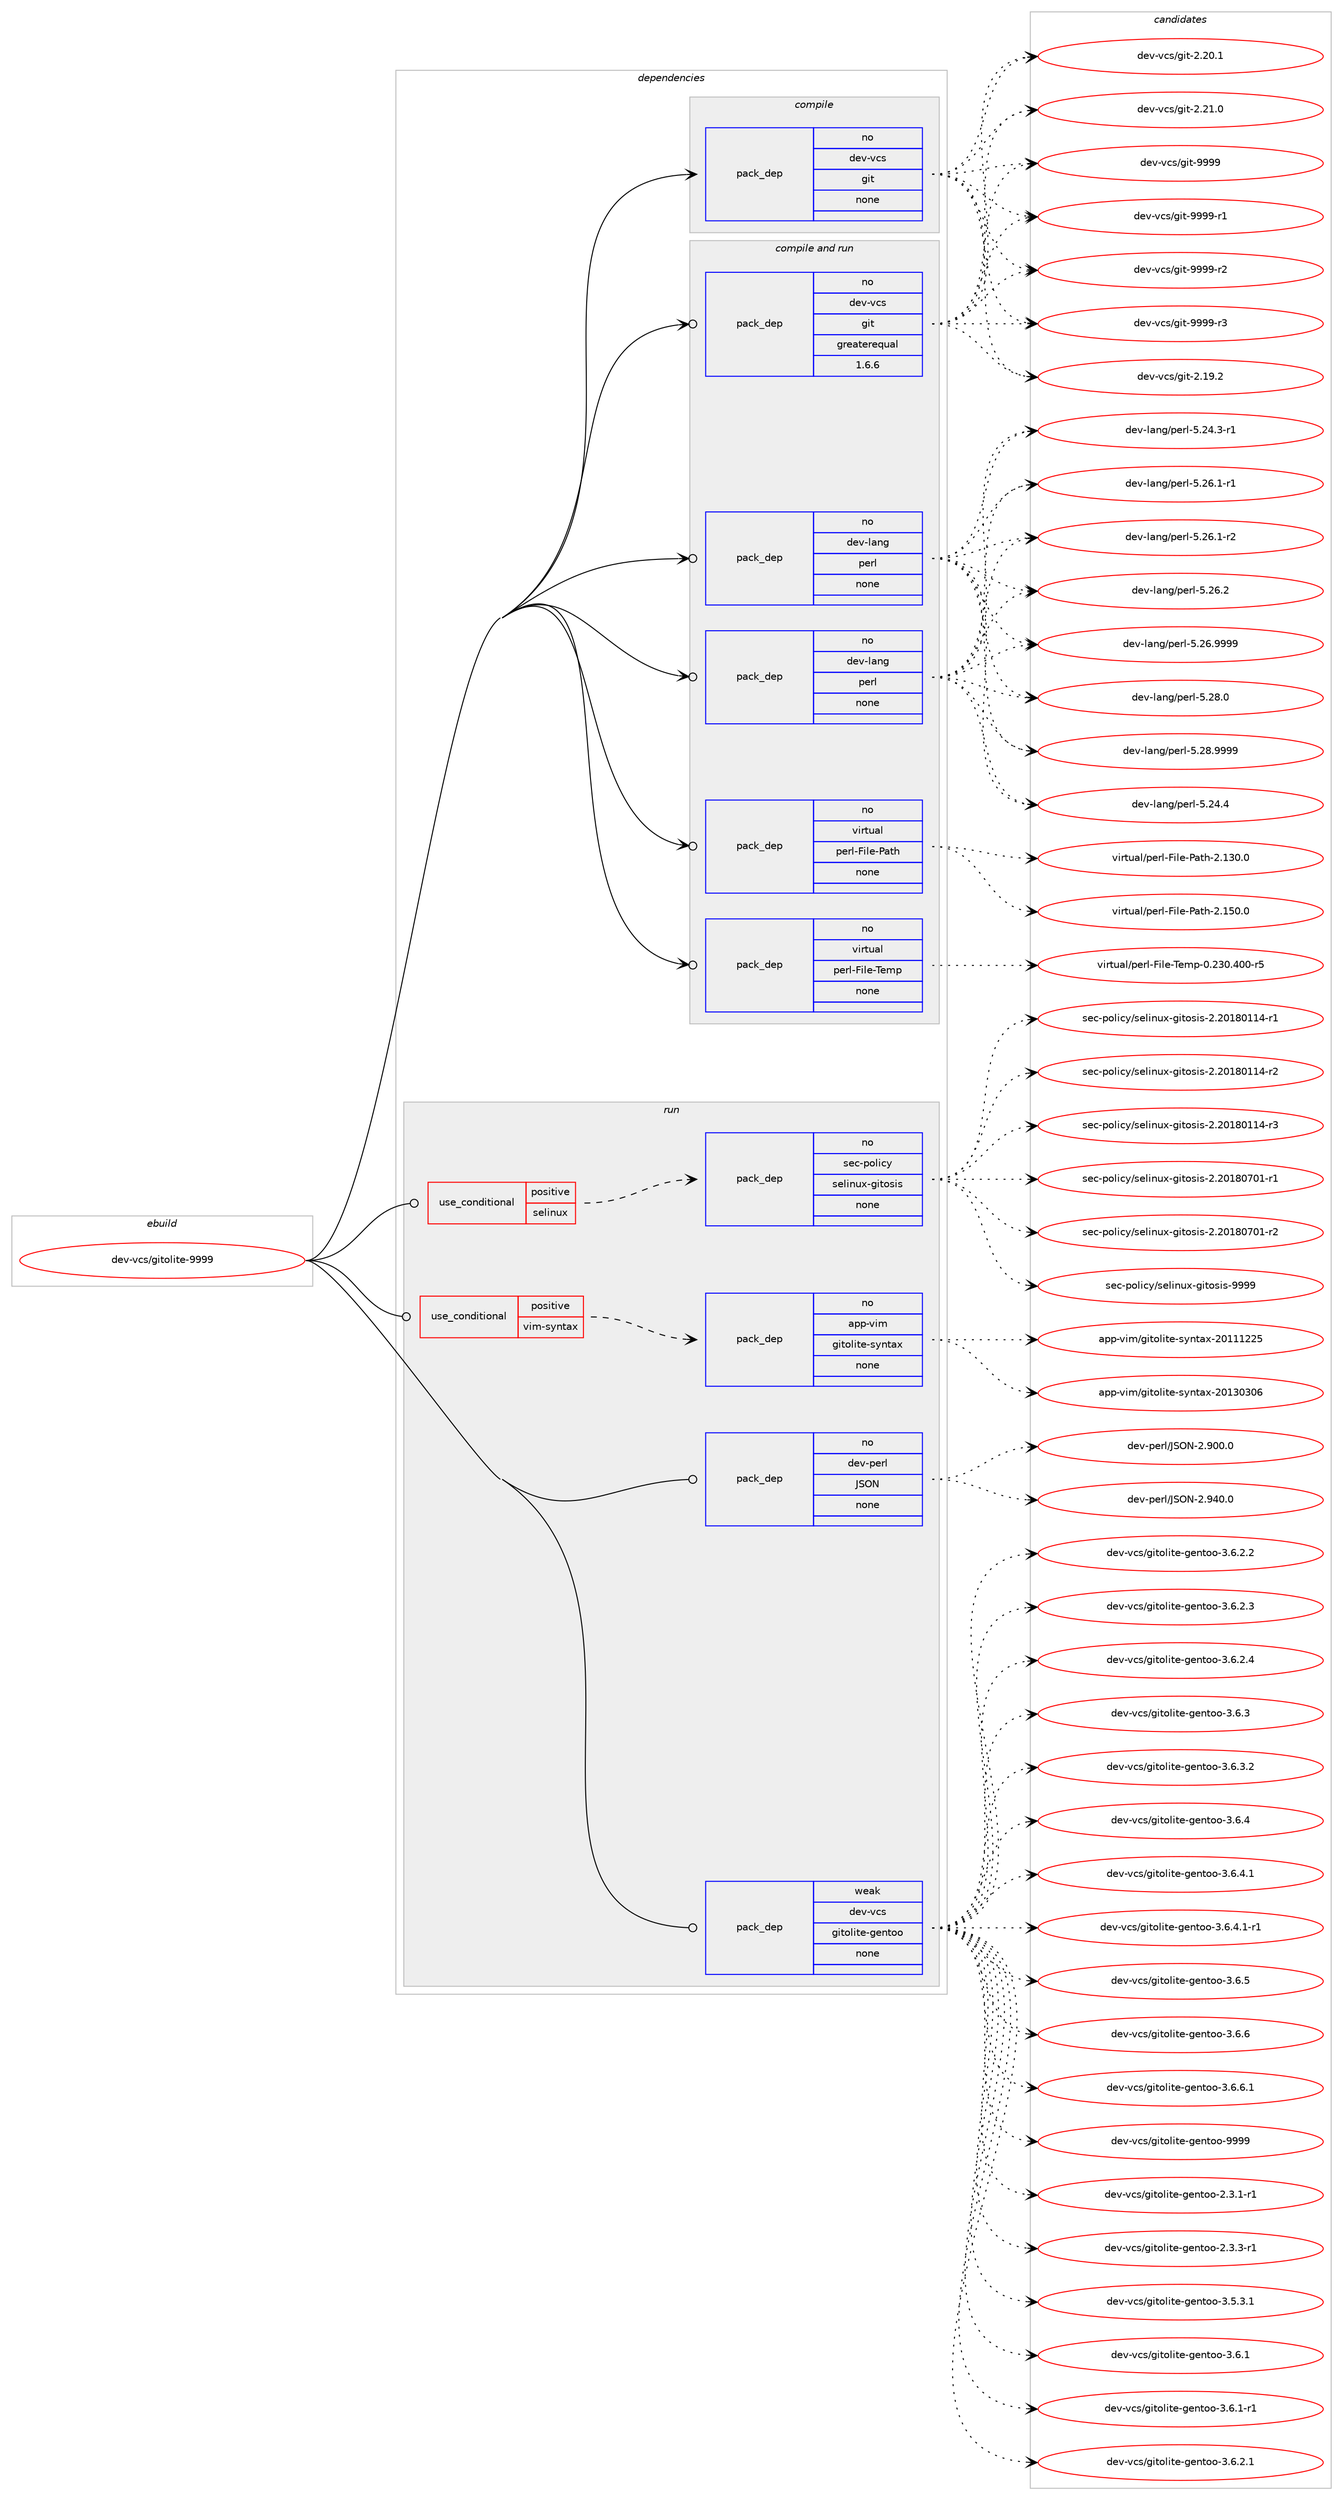 digraph prolog {

# *************
# Graph options
# *************

newrank=true;
concentrate=true;
compound=true;
graph [rankdir=LR,fontname=Helvetica,fontsize=10,ranksep=1.5];#, ranksep=2.5, nodesep=0.2];
edge  [arrowhead=vee];
node  [fontname=Helvetica,fontsize=10];

# **********
# The ebuild
# **********

subgraph cluster_leftcol {
color=gray;
rank=same;
label=<<i>ebuild</i>>;
id [label="dev-vcs/gitolite-9999", color=red, width=4, href="../dev-vcs/gitolite-9999.svg"];
}

# ****************
# The dependencies
# ****************

subgraph cluster_midcol {
color=gray;
label=<<i>dependencies</i>>;
subgraph cluster_compile {
fillcolor="#eeeeee";
style=filled;
label=<<i>compile</i>>;
subgraph pack1102329 {
dependency1551715 [label=<<TABLE BORDER="0" CELLBORDER="1" CELLSPACING="0" CELLPADDING="4" WIDTH="220"><TR><TD ROWSPAN="6" CELLPADDING="30">pack_dep</TD></TR><TR><TD WIDTH="110">no</TD></TR><TR><TD>dev-vcs</TD></TR><TR><TD>git</TD></TR><TR><TD>none</TD></TR><TR><TD></TD></TR></TABLE>>, shape=none, color=blue];
}
id:e -> dependency1551715:w [weight=20,style="solid",arrowhead="vee"];
}
subgraph cluster_compileandrun {
fillcolor="#eeeeee";
style=filled;
label=<<i>compile and run</i>>;
subgraph pack1102330 {
dependency1551716 [label=<<TABLE BORDER="0" CELLBORDER="1" CELLSPACING="0" CELLPADDING="4" WIDTH="220"><TR><TD ROWSPAN="6" CELLPADDING="30">pack_dep</TD></TR><TR><TD WIDTH="110">no</TD></TR><TR><TD>dev-lang</TD></TR><TR><TD>perl</TD></TR><TR><TD>none</TD></TR><TR><TD></TD></TR></TABLE>>, shape=none, color=blue];
}
id:e -> dependency1551716:w [weight=20,style="solid",arrowhead="odotvee"];
subgraph pack1102331 {
dependency1551717 [label=<<TABLE BORDER="0" CELLBORDER="1" CELLSPACING="0" CELLPADDING="4" WIDTH="220"><TR><TD ROWSPAN="6" CELLPADDING="30">pack_dep</TD></TR><TR><TD WIDTH="110">no</TD></TR><TR><TD>dev-lang</TD></TR><TR><TD>perl</TD></TR><TR><TD>none</TD></TR><TR><TD></TD></TR></TABLE>>, shape=none, color=blue];
}
id:e -> dependency1551717:w [weight=20,style="solid",arrowhead="odotvee"];
subgraph pack1102332 {
dependency1551718 [label=<<TABLE BORDER="0" CELLBORDER="1" CELLSPACING="0" CELLPADDING="4" WIDTH="220"><TR><TD ROWSPAN="6" CELLPADDING="30">pack_dep</TD></TR><TR><TD WIDTH="110">no</TD></TR><TR><TD>dev-vcs</TD></TR><TR><TD>git</TD></TR><TR><TD>greaterequal</TD></TR><TR><TD>1.6.6</TD></TR></TABLE>>, shape=none, color=blue];
}
id:e -> dependency1551718:w [weight=20,style="solid",arrowhead="odotvee"];
subgraph pack1102333 {
dependency1551719 [label=<<TABLE BORDER="0" CELLBORDER="1" CELLSPACING="0" CELLPADDING="4" WIDTH="220"><TR><TD ROWSPAN="6" CELLPADDING="30">pack_dep</TD></TR><TR><TD WIDTH="110">no</TD></TR><TR><TD>virtual</TD></TR><TR><TD>perl-File-Path</TD></TR><TR><TD>none</TD></TR><TR><TD></TD></TR></TABLE>>, shape=none, color=blue];
}
id:e -> dependency1551719:w [weight=20,style="solid",arrowhead="odotvee"];
subgraph pack1102334 {
dependency1551720 [label=<<TABLE BORDER="0" CELLBORDER="1" CELLSPACING="0" CELLPADDING="4" WIDTH="220"><TR><TD ROWSPAN="6" CELLPADDING="30">pack_dep</TD></TR><TR><TD WIDTH="110">no</TD></TR><TR><TD>virtual</TD></TR><TR><TD>perl-File-Temp</TD></TR><TR><TD>none</TD></TR><TR><TD></TD></TR></TABLE>>, shape=none, color=blue];
}
id:e -> dependency1551720:w [weight=20,style="solid",arrowhead="odotvee"];
}
subgraph cluster_run {
fillcolor="#eeeeee";
style=filled;
label=<<i>run</i>>;
subgraph cond425632 {
dependency1551721 [label=<<TABLE BORDER="0" CELLBORDER="1" CELLSPACING="0" CELLPADDING="4"><TR><TD ROWSPAN="3" CELLPADDING="10">use_conditional</TD></TR><TR><TD>positive</TD></TR><TR><TD>selinux</TD></TR></TABLE>>, shape=none, color=red];
subgraph pack1102335 {
dependency1551722 [label=<<TABLE BORDER="0" CELLBORDER="1" CELLSPACING="0" CELLPADDING="4" WIDTH="220"><TR><TD ROWSPAN="6" CELLPADDING="30">pack_dep</TD></TR><TR><TD WIDTH="110">no</TD></TR><TR><TD>sec-policy</TD></TR><TR><TD>selinux-gitosis</TD></TR><TR><TD>none</TD></TR><TR><TD></TD></TR></TABLE>>, shape=none, color=blue];
}
dependency1551721:e -> dependency1551722:w [weight=20,style="dashed",arrowhead="vee"];
}
id:e -> dependency1551721:w [weight=20,style="solid",arrowhead="odot"];
subgraph cond425633 {
dependency1551723 [label=<<TABLE BORDER="0" CELLBORDER="1" CELLSPACING="0" CELLPADDING="4"><TR><TD ROWSPAN="3" CELLPADDING="10">use_conditional</TD></TR><TR><TD>positive</TD></TR><TR><TD>vim-syntax</TD></TR></TABLE>>, shape=none, color=red];
subgraph pack1102336 {
dependency1551724 [label=<<TABLE BORDER="0" CELLBORDER="1" CELLSPACING="0" CELLPADDING="4" WIDTH="220"><TR><TD ROWSPAN="6" CELLPADDING="30">pack_dep</TD></TR><TR><TD WIDTH="110">no</TD></TR><TR><TD>app-vim</TD></TR><TR><TD>gitolite-syntax</TD></TR><TR><TD>none</TD></TR><TR><TD></TD></TR></TABLE>>, shape=none, color=blue];
}
dependency1551723:e -> dependency1551724:w [weight=20,style="dashed",arrowhead="vee"];
}
id:e -> dependency1551723:w [weight=20,style="solid",arrowhead="odot"];
subgraph pack1102337 {
dependency1551725 [label=<<TABLE BORDER="0" CELLBORDER="1" CELLSPACING="0" CELLPADDING="4" WIDTH="220"><TR><TD ROWSPAN="6" CELLPADDING="30">pack_dep</TD></TR><TR><TD WIDTH="110">no</TD></TR><TR><TD>dev-perl</TD></TR><TR><TD>JSON</TD></TR><TR><TD>none</TD></TR><TR><TD></TD></TR></TABLE>>, shape=none, color=blue];
}
id:e -> dependency1551725:w [weight=20,style="solid",arrowhead="odot"];
subgraph pack1102338 {
dependency1551726 [label=<<TABLE BORDER="0" CELLBORDER="1" CELLSPACING="0" CELLPADDING="4" WIDTH="220"><TR><TD ROWSPAN="6" CELLPADDING="30">pack_dep</TD></TR><TR><TD WIDTH="110">weak</TD></TR><TR><TD>dev-vcs</TD></TR><TR><TD>gitolite-gentoo</TD></TR><TR><TD>none</TD></TR><TR><TD></TD></TR></TABLE>>, shape=none, color=blue];
}
id:e -> dependency1551726:w [weight=20,style="solid",arrowhead="odot"];
}
}

# **************
# The candidates
# **************

subgraph cluster_choices {
rank=same;
color=gray;
label=<<i>candidates</i>>;

subgraph choice1102329 {
color=black;
nodesep=1;
choice10010111845118991154710310511645504649574650 [label="dev-vcs/git-2.19.2", color=red, width=4,href="../dev-vcs/git-2.19.2.svg"];
choice10010111845118991154710310511645504650484649 [label="dev-vcs/git-2.20.1", color=red, width=4,href="../dev-vcs/git-2.20.1.svg"];
choice10010111845118991154710310511645504650494648 [label="dev-vcs/git-2.21.0", color=red, width=4,href="../dev-vcs/git-2.21.0.svg"];
choice1001011184511899115471031051164557575757 [label="dev-vcs/git-9999", color=red, width=4,href="../dev-vcs/git-9999.svg"];
choice10010111845118991154710310511645575757574511449 [label="dev-vcs/git-9999-r1", color=red, width=4,href="../dev-vcs/git-9999-r1.svg"];
choice10010111845118991154710310511645575757574511450 [label="dev-vcs/git-9999-r2", color=red, width=4,href="../dev-vcs/git-9999-r2.svg"];
choice10010111845118991154710310511645575757574511451 [label="dev-vcs/git-9999-r3", color=red, width=4,href="../dev-vcs/git-9999-r3.svg"];
dependency1551715:e -> choice10010111845118991154710310511645504649574650:w [style=dotted,weight="100"];
dependency1551715:e -> choice10010111845118991154710310511645504650484649:w [style=dotted,weight="100"];
dependency1551715:e -> choice10010111845118991154710310511645504650494648:w [style=dotted,weight="100"];
dependency1551715:e -> choice1001011184511899115471031051164557575757:w [style=dotted,weight="100"];
dependency1551715:e -> choice10010111845118991154710310511645575757574511449:w [style=dotted,weight="100"];
dependency1551715:e -> choice10010111845118991154710310511645575757574511450:w [style=dotted,weight="100"];
dependency1551715:e -> choice10010111845118991154710310511645575757574511451:w [style=dotted,weight="100"];
}
subgraph choice1102330 {
color=black;
nodesep=1;
choice100101118451089711010347112101114108455346505246514511449 [label="dev-lang/perl-5.24.3-r1", color=red, width=4,href="../dev-lang/perl-5.24.3-r1.svg"];
choice10010111845108971101034711210111410845534650524652 [label="dev-lang/perl-5.24.4", color=red, width=4,href="../dev-lang/perl-5.24.4.svg"];
choice100101118451089711010347112101114108455346505446494511449 [label="dev-lang/perl-5.26.1-r1", color=red, width=4,href="../dev-lang/perl-5.26.1-r1.svg"];
choice100101118451089711010347112101114108455346505446494511450 [label="dev-lang/perl-5.26.1-r2", color=red, width=4,href="../dev-lang/perl-5.26.1-r2.svg"];
choice10010111845108971101034711210111410845534650544650 [label="dev-lang/perl-5.26.2", color=red, width=4,href="../dev-lang/perl-5.26.2.svg"];
choice10010111845108971101034711210111410845534650544657575757 [label="dev-lang/perl-5.26.9999", color=red, width=4,href="../dev-lang/perl-5.26.9999.svg"];
choice10010111845108971101034711210111410845534650564648 [label="dev-lang/perl-5.28.0", color=red, width=4,href="../dev-lang/perl-5.28.0.svg"];
choice10010111845108971101034711210111410845534650564657575757 [label="dev-lang/perl-5.28.9999", color=red, width=4,href="../dev-lang/perl-5.28.9999.svg"];
dependency1551716:e -> choice100101118451089711010347112101114108455346505246514511449:w [style=dotted,weight="100"];
dependency1551716:e -> choice10010111845108971101034711210111410845534650524652:w [style=dotted,weight="100"];
dependency1551716:e -> choice100101118451089711010347112101114108455346505446494511449:w [style=dotted,weight="100"];
dependency1551716:e -> choice100101118451089711010347112101114108455346505446494511450:w [style=dotted,weight="100"];
dependency1551716:e -> choice10010111845108971101034711210111410845534650544650:w [style=dotted,weight="100"];
dependency1551716:e -> choice10010111845108971101034711210111410845534650544657575757:w [style=dotted,weight="100"];
dependency1551716:e -> choice10010111845108971101034711210111410845534650564648:w [style=dotted,weight="100"];
dependency1551716:e -> choice10010111845108971101034711210111410845534650564657575757:w [style=dotted,weight="100"];
}
subgraph choice1102331 {
color=black;
nodesep=1;
choice100101118451089711010347112101114108455346505246514511449 [label="dev-lang/perl-5.24.3-r1", color=red, width=4,href="../dev-lang/perl-5.24.3-r1.svg"];
choice10010111845108971101034711210111410845534650524652 [label="dev-lang/perl-5.24.4", color=red, width=4,href="../dev-lang/perl-5.24.4.svg"];
choice100101118451089711010347112101114108455346505446494511449 [label="dev-lang/perl-5.26.1-r1", color=red, width=4,href="../dev-lang/perl-5.26.1-r1.svg"];
choice100101118451089711010347112101114108455346505446494511450 [label="dev-lang/perl-5.26.1-r2", color=red, width=4,href="../dev-lang/perl-5.26.1-r2.svg"];
choice10010111845108971101034711210111410845534650544650 [label="dev-lang/perl-5.26.2", color=red, width=4,href="../dev-lang/perl-5.26.2.svg"];
choice10010111845108971101034711210111410845534650544657575757 [label="dev-lang/perl-5.26.9999", color=red, width=4,href="../dev-lang/perl-5.26.9999.svg"];
choice10010111845108971101034711210111410845534650564648 [label="dev-lang/perl-5.28.0", color=red, width=4,href="../dev-lang/perl-5.28.0.svg"];
choice10010111845108971101034711210111410845534650564657575757 [label="dev-lang/perl-5.28.9999", color=red, width=4,href="../dev-lang/perl-5.28.9999.svg"];
dependency1551717:e -> choice100101118451089711010347112101114108455346505246514511449:w [style=dotted,weight="100"];
dependency1551717:e -> choice10010111845108971101034711210111410845534650524652:w [style=dotted,weight="100"];
dependency1551717:e -> choice100101118451089711010347112101114108455346505446494511449:w [style=dotted,weight="100"];
dependency1551717:e -> choice100101118451089711010347112101114108455346505446494511450:w [style=dotted,weight="100"];
dependency1551717:e -> choice10010111845108971101034711210111410845534650544650:w [style=dotted,weight="100"];
dependency1551717:e -> choice10010111845108971101034711210111410845534650544657575757:w [style=dotted,weight="100"];
dependency1551717:e -> choice10010111845108971101034711210111410845534650564648:w [style=dotted,weight="100"];
dependency1551717:e -> choice10010111845108971101034711210111410845534650564657575757:w [style=dotted,weight="100"];
}
subgraph choice1102332 {
color=black;
nodesep=1;
choice10010111845118991154710310511645504649574650 [label="dev-vcs/git-2.19.2", color=red, width=4,href="../dev-vcs/git-2.19.2.svg"];
choice10010111845118991154710310511645504650484649 [label="dev-vcs/git-2.20.1", color=red, width=4,href="../dev-vcs/git-2.20.1.svg"];
choice10010111845118991154710310511645504650494648 [label="dev-vcs/git-2.21.0", color=red, width=4,href="../dev-vcs/git-2.21.0.svg"];
choice1001011184511899115471031051164557575757 [label="dev-vcs/git-9999", color=red, width=4,href="../dev-vcs/git-9999.svg"];
choice10010111845118991154710310511645575757574511449 [label="dev-vcs/git-9999-r1", color=red, width=4,href="../dev-vcs/git-9999-r1.svg"];
choice10010111845118991154710310511645575757574511450 [label="dev-vcs/git-9999-r2", color=red, width=4,href="../dev-vcs/git-9999-r2.svg"];
choice10010111845118991154710310511645575757574511451 [label="dev-vcs/git-9999-r3", color=red, width=4,href="../dev-vcs/git-9999-r3.svg"];
dependency1551718:e -> choice10010111845118991154710310511645504649574650:w [style=dotted,weight="100"];
dependency1551718:e -> choice10010111845118991154710310511645504650484649:w [style=dotted,weight="100"];
dependency1551718:e -> choice10010111845118991154710310511645504650494648:w [style=dotted,weight="100"];
dependency1551718:e -> choice1001011184511899115471031051164557575757:w [style=dotted,weight="100"];
dependency1551718:e -> choice10010111845118991154710310511645575757574511449:w [style=dotted,weight="100"];
dependency1551718:e -> choice10010111845118991154710310511645575757574511450:w [style=dotted,weight="100"];
dependency1551718:e -> choice10010111845118991154710310511645575757574511451:w [style=dotted,weight="100"];
}
subgraph choice1102333 {
color=black;
nodesep=1;
choice118105114116117971084711210111410845701051081014580971161044550464951484648 [label="virtual/perl-File-Path-2.130.0", color=red, width=4,href="../virtual/perl-File-Path-2.130.0.svg"];
choice118105114116117971084711210111410845701051081014580971161044550464953484648 [label="virtual/perl-File-Path-2.150.0", color=red, width=4,href="../virtual/perl-File-Path-2.150.0.svg"];
dependency1551719:e -> choice118105114116117971084711210111410845701051081014580971161044550464951484648:w [style=dotted,weight="100"];
dependency1551719:e -> choice118105114116117971084711210111410845701051081014580971161044550464953484648:w [style=dotted,weight="100"];
}
subgraph choice1102334 {
color=black;
nodesep=1;
choice118105114116117971084711210111410845701051081014584101109112454846505148465248484511453 [label="virtual/perl-File-Temp-0.230.400-r5", color=red, width=4,href="../virtual/perl-File-Temp-0.230.400-r5.svg"];
dependency1551720:e -> choice118105114116117971084711210111410845701051081014584101109112454846505148465248484511453:w [style=dotted,weight="100"];
}
subgraph choice1102335 {
color=black;
nodesep=1;
choice115101994511211110810599121471151011081051101171204510310511611111510511545504650484956484949524511449 [label="sec-policy/selinux-gitosis-2.20180114-r1", color=red, width=4,href="../sec-policy/selinux-gitosis-2.20180114-r1.svg"];
choice115101994511211110810599121471151011081051101171204510310511611111510511545504650484956484949524511450 [label="sec-policy/selinux-gitosis-2.20180114-r2", color=red, width=4,href="../sec-policy/selinux-gitosis-2.20180114-r2.svg"];
choice115101994511211110810599121471151011081051101171204510310511611111510511545504650484956484949524511451 [label="sec-policy/selinux-gitosis-2.20180114-r3", color=red, width=4,href="../sec-policy/selinux-gitosis-2.20180114-r3.svg"];
choice115101994511211110810599121471151011081051101171204510310511611111510511545504650484956485548494511449 [label="sec-policy/selinux-gitosis-2.20180701-r1", color=red, width=4,href="../sec-policy/selinux-gitosis-2.20180701-r1.svg"];
choice115101994511211110810599121471151011081051101171204510310511611111510511545504650484956485548494511450 [label="sec-policy/selinux-gitosis-2.20180701-r2", color=red, width=4,href="../sec-policy/selinux-gitosis-2.20180701-r2.svg"];
choice11510199451121111081059912147115101108105110117120451031051161111151051154557575757 [label="sec-policy/selinux-gitosis-9999", color=red, width=4,href="../sec-policy/selinux-gitosis-9999.svg"];
dependency1551722:e -> choice115101994511211110810599121471151011081051101171204510310511611111510511545504650484956484949524511449:w [style=dotted,weight="100"];
dependency1551722:e -> choice115101994511211110810599121471151011081051101171204510310511611111510511545504650484956484949524511450:w [style=dotted,weight="100"];
dependency1551722:e -> choice115101994511211110810599121471151011081051101171204510310511611111510511545504650484956484949524511451:w [style=dotted,weight="100"];
dependency1551722:e -> choice115101994511211110810599121471151011081051101171204510310511611111510511545504650484956485548494511449:w [style=dotted,weight="100"];
dependency1551722:e -> choice115101994511211110810599121471151011081051101171204510310511611111510511545504650484956485548494511450:w [style=dotted,weight="100"];
dependency1551722:e -> choice11510199451121111081059912147115101108105110117120451031051161111151051154557575757:w [style=dotted,weight="100"];
}
subgraph choice1102336 {
color=black;
nodesep=1;
choice9711211245118105109471031051161111081051161014511512111011697120455048494949505053 [label="app-vim/gitolite-syntax-20111225", color=red, width=4,href="../app-vim/gitolite-syntax-20111225.svg"];
choice9711211245118105109471031051161111081051161014511512111011697120455048495148514854 [label="app-vim/gitolite-syntax-20130306", color=red, width=4,href="../app-vim/gitolite-syntax-20130306.svg"];
dependency1551724:e -> choice9711211245118105109471031051161111081051161014511512111011697120455048494949505053:w [style=dotted,weight="100"];
dependency1551724:e -> choice9711211245118105109471031051161111081051161014511512111011697120455048495148514854:w [style=dotted,weight="100"];
}
subgraph choice1102337 {
color=black;
nodesep=1;
choice1001011184511210111410847748379784550465748484648 [label="dev-perl/JSON-2.900.0", color=red, width=4,href="../dev-perl/JSON-2.900.0.svg"];
choice1001011184511210111410847748379784550465752484648 [label="dev-perl/JSON-2.940.0", color=red, width=4,href="../dev-perl/JSON-2.940.0.svg"];
dependency1551725:e -> choice1001011184511210111410847748379784550465748484648:w [style=dotted,weight="100"];
dependency1551725:e -> choice1001011184511210111410847748379784550465752484648:w [style=dotted,weight="100"];
}
subgraph choice1102338 {
color=black;
nodesep=1;
choice100101118451189911547103105116111108105116101451031011101161111114550465146494511449 [label="dev-vcs/gitolite-gentoo-2.3.1-r1", color=red, width=4,href="../dev-vcs/gitolite-gentoo-2.3.1-r1.svg"];
choice100101118451189911547103105116111108105116101451031011101161111114550465146514511449 [label="dev-vcs/gitolite-gentoo-2.3.3-r1", color=red, width=4,href="../dev-vcs/gitolite-gentoo-2.3.3-r1.svg"];
choice100101118451189911547103105116111108105116101451031011101161111114551465346514649 [label="dev-vcs/gitolite-gentoo-3.5.3.1", color=red, width=4,href="../dev-vcs/gitolite-gentoo-3.5.3.1.svg"];
choice10010111845118991154710310511611110810511610145103101110116111111455146544649 [label="dev-vcs/gitolite-gentoo-3.6.1", color=red, width=4,href="../dev-vcs/gitolite-gentoo-3.6.1.svg"];
choice100101118451189911547103105116111108105116101451031011101161111114551465446494511449 [label="dev-vcs/gitolite-gentoo-3.6.1-r1", color=red, width=4,href="../dev-vcs/gitolite-gentoo-3.6.1-r1.svg"];
choice100101118451189911547103105116111108105116101451031011101161111114551465446504649 [label="dev-vcs/gitolite-gentoo-3.6.2.1", color=red, width=4,href="../dev-vcs/gitolite-gentoo-3.6.2.1.svg"];
choice100101118451189911547103105116111108105116101451031011101161111114551465446504650 [label="dev-vcs/gitolite-gentoo-3.6.2.2", color=red, width=4,href="../dev-vcs/gitolite-gentoo-3.6.2.2.svg"];
choice100101118451189911547103105116111108105116101451031011101161111114551465446504651 [label="dev-vcs/gitolite-gentoo-3.6.2.3", color=red, width=4,href="../dev-vcs/gitolite-gentoo-3.6.2.3.svg"];
choice100101118451189911547103105116111108105116101451031011101161111114551465446504652 [label="dev-vcs/gitolite-gentoo-3.6.2.4", color=red, width=4,href="../dev-vcs/gitolite-gentoo-3.6.2.4.svg"];
choice10010111845118991154710310511611110810511610145103101110116111111455146544651 [label="dev-vcs/gitolite-gentoo-3.6.3", color=red, width=4,href="../dev-vcs/gitolite-gentoo-3.6.3.svg"];
choice100101118451189911547103105116111108105116101451031011101161111114551465446514650 [label="dev-vcs/gitolite-gentoo-3.6.3.2", color=red, width=4,href="../dev-vcs/gitolite-gentoo-3.6.3.2.svg"];
choice10010111845118991154710310511611110810511610145103101110116111111455146544652 [label="dev-vcs/gitolite-gentoo-3.6.4", color=red, width=4,href="../dev-vcs/gitolite-gentoo-3.6.4.svg"];
choice100101118451189911547103105116111108105116101451031011101161111114551465446524649 [label="dev-vcs/gitolite-gentoo-3.6.4.1", color=red, width=4,href="../dev-vcs/gitolite-gentoo-3.6.4.1.svg"];
choice1001011184511899115471031051161111081051161014510310111011611111145514654465246494511449 [label="dev-vcs/gitolite-gentoo-3.6.4.1-r1", color=red, width=4,href="../dev-vcs/gitolite-gentoo-3.6.4.1-r1.svg"];
choice10010111845118991154710310511611110810511610145103101110116111111455146544653 [label="dev-vcs/gitolite-gentoo-3.6.5", color=red, width=4,href="../dev-vcs/gitolite-gentoo-3.6.5.svg"];
choice10010111845118991154710310511611110810511610145103101110116111111455146544654 [label="dev-vcs/gitolite-gentoo-3.6.6", color=red, width=4,href="../dev-vcs/gitolite-gentoo-3.6.6.svg"];
choice100101118451189911547103105116111108105116101451031011101161111114551465446544649 [label="dev-vcs/gitolite-gentoo-3.6.6.1", color=red, width=4,href="../dev-vcs/gitolite-gentoo-3.6.6.1.svg"];
choice100101118451189911547103105116111108105116101451031011101161111114557575757 [label="dev-vcs/gitolite-gentoo-9999", color=red, width=4,href="../dev-vcs/gitolite-gentoo-9999.svg"];
dependency1551726:e -> choice100101118451189911547103105116111108105116101451031011101161111114550465146494511449:w [style=dotted,weight="100"];
dependency1551726:e -> choice100101118451189911547103105116111108105116101451031011101161111114550465146514511449:w [style=dotted,weight="100"];
dependency1551726:e -> choice100101118451189911547103105116111108105116101451031011101161111114551465346514649:w [style=dotted,weight="100"];
dependency1551726:e -> choice10010111845118991154710310511611110810511610145103101110116111111455146544649:w [style=dotted,weight="100"];
dependency1551726:e -> choice100101118451189911547103105116111108105116101451031011101161111114551465446494511449:w [style=dotted,weight="100"];
dependency1551726:e -> choice100101118451189911547103105116111108105116101451031011101161111114551465446504649:w [style=dotted,weight="100"];
dependency1551726:e -> choice100101118451189911547103105116111108105116101451031011101161111114551465446504650:w [style=dotted,weight="100"];
dependency1551726:e -> choice100101118451189911547103105116111108105116101451031011101161111114551465446504651:w [style=dotted,weight="100"];
dependency1551726:e -> choice100101118451189911547103105116111108105116101451031011101161111114551465446504652:w [style=dotted,weight="100"];
dependency1551726:e -> choice10010111845118991154710310511611110810511610145103101110116111111455146544651:w [style=dotted,weight="100"];
dependency1551726:e -> choice100101118451189911547103105116111108105116101451031011101161111114551465446514650:w [style=dotted,weight="100"];
dependency1551726:e -> choice10010111845118991154710310511611110810511610145103101110116111111455146544652:w [style=dotted,weight="100"];
dependency1551726:e -> choice100101118451189911547103105116111108105116101451031011101161111114551465446524649:w [style=dotted,weight="100"];
dependency1551726:e -> choice1001011184511899115471031051161111081051161014510310111011611111145514654465246494511449:w [style=dotted,weight="100"];
dependency1551726:e -> choice10010111845118991154710310511611110810511610145103101110116111111455146544653:w [style=dotted,weight="100"];
dependency1551726:e -> choice10010111845118991154710310511611110810511610145103101110116111111455146544654:w [style=dotted,weight="100"];
dependency1551726:e -> choice100101118451189911547103105116111108105116101451031011101161111114551465446544649:w [style=dotted,weight="100"];
dependency1551726:e -> choice100101118451189911547103105116111108105116101451031011101161111114557575757:w [style=dotted,weight="100"];
}
}

}
